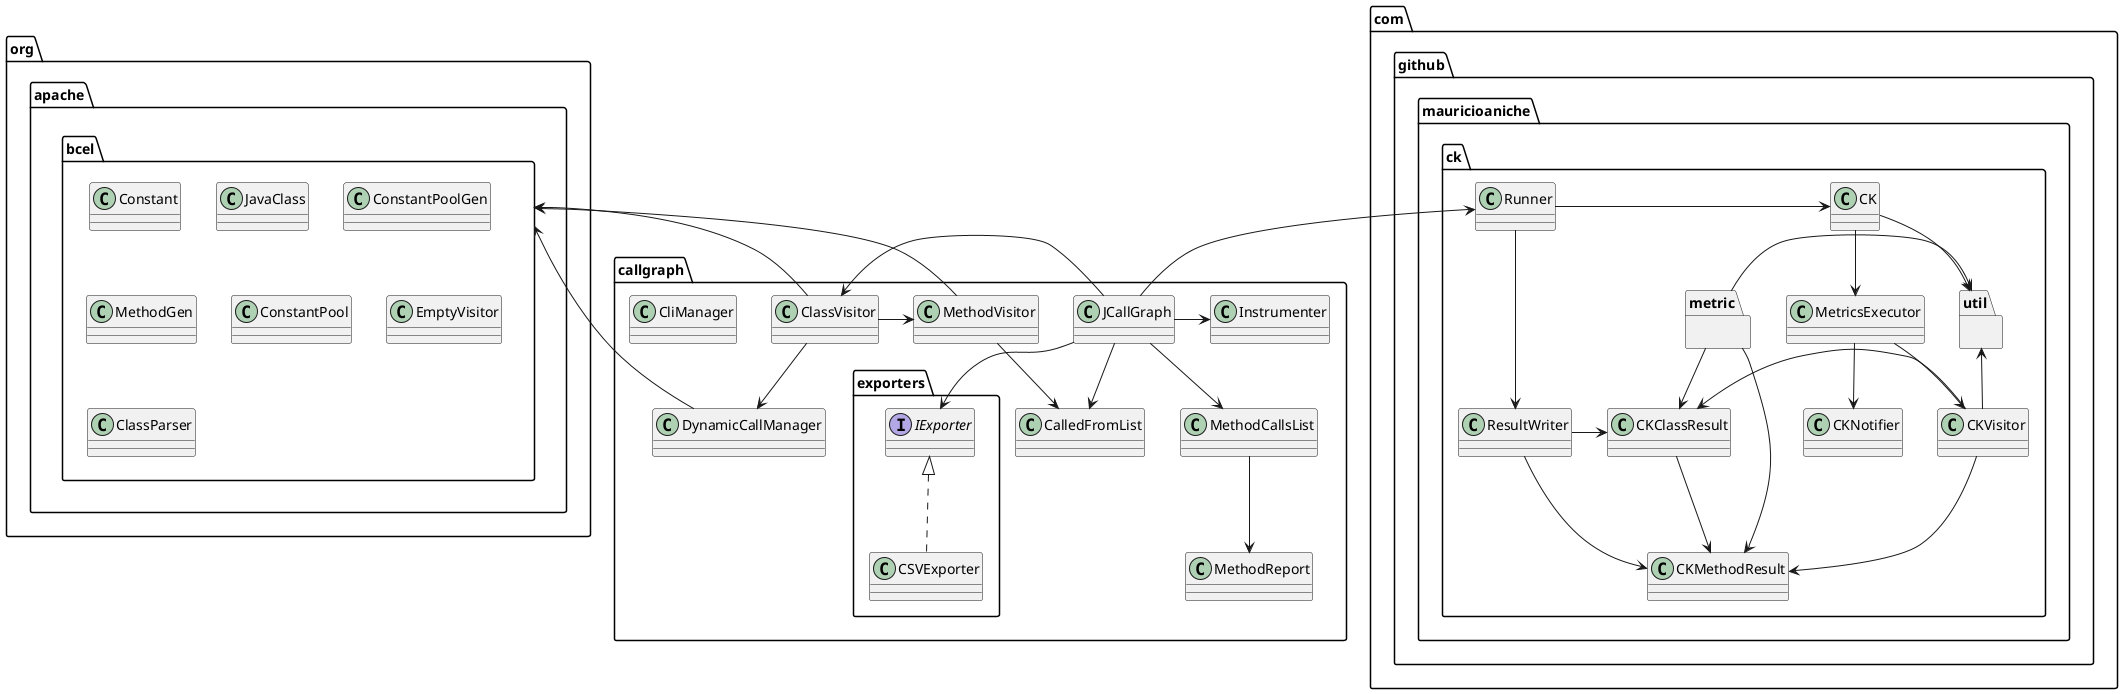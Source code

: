 @startuml components


package callgraph {

    class CalledFromList {
    }

    class ClassVisitor  { 
    }

' extends EmptyVisitor
    class CliManager {

    }

    class DynamicCallManager {
    }

    class Instrumenter {
    }

    class JCallGraph {
    }

    class MethodCallsList {
    }

    class MethodReport {
    }

    class MethodVisitor {
    }
    package exporters {
        interface IExporter {
            }

        class CSVExporter implements IExporter {
            }
    }
}


package com.github.mauricioaniche.ck {
    package util {}
    package metric {}

    class CK {}
    class CKClassResult {}
    class CKMethodResult {}
    class CKNotifier {}
    class CKVisitor {}
    class MetricsExecutor {}
    class ResultWriter {}
    class ResultWriter {}
    class Runner {}
}

package org.apache.bcel {
    class Constant {}
    class JavaClass {}
    class ConstantPoolGen {}
    class MethodGen {}
    class ConstantPool {}
    class EmptyVisitor {}
    class ClassParser {}
}


/' JCG '/

ClassVisitor -down-> DynamicCallManager
ClassVisitor -> MethodVisitor
ClassVisitor -up-> org.apache.bcel

JCallGraph -> ClassVisitor
JCallGraph -down-> MethodCallsList
JCallGraph -down-> CalledFromList
JCallGraph -right-> Instrumenter
JCallGraph -up-> Runner
JCallGraph -down-> IExporter

MethodCallsList -down-> MethodReport

MethodVisitor -down-> CalledFromList
MethodVisitor -up-> org.apache.bcel

DynamicCallManager -> org.apache.bcel

/' CK '/

Runner -right-> CK
Runner -> ResultWriter

CKVisitor -> CKClassResult
CKVisitor -up-> util
ResultWriter -> CKClassResult
metric -down-> CKClassResult

CKVisitor -> CKMethodResult
ResultWriter -> CKMethodResult
metric -down-> CKMethodResult
CKClassResult -down-> CKMethodResult

MetricsExecutor -down-> CKNotifier

MetricsExecutor -down-> CKVisitor

CK -down-> MetricsExecutor
CK -> util

metric -> util


@enduml


